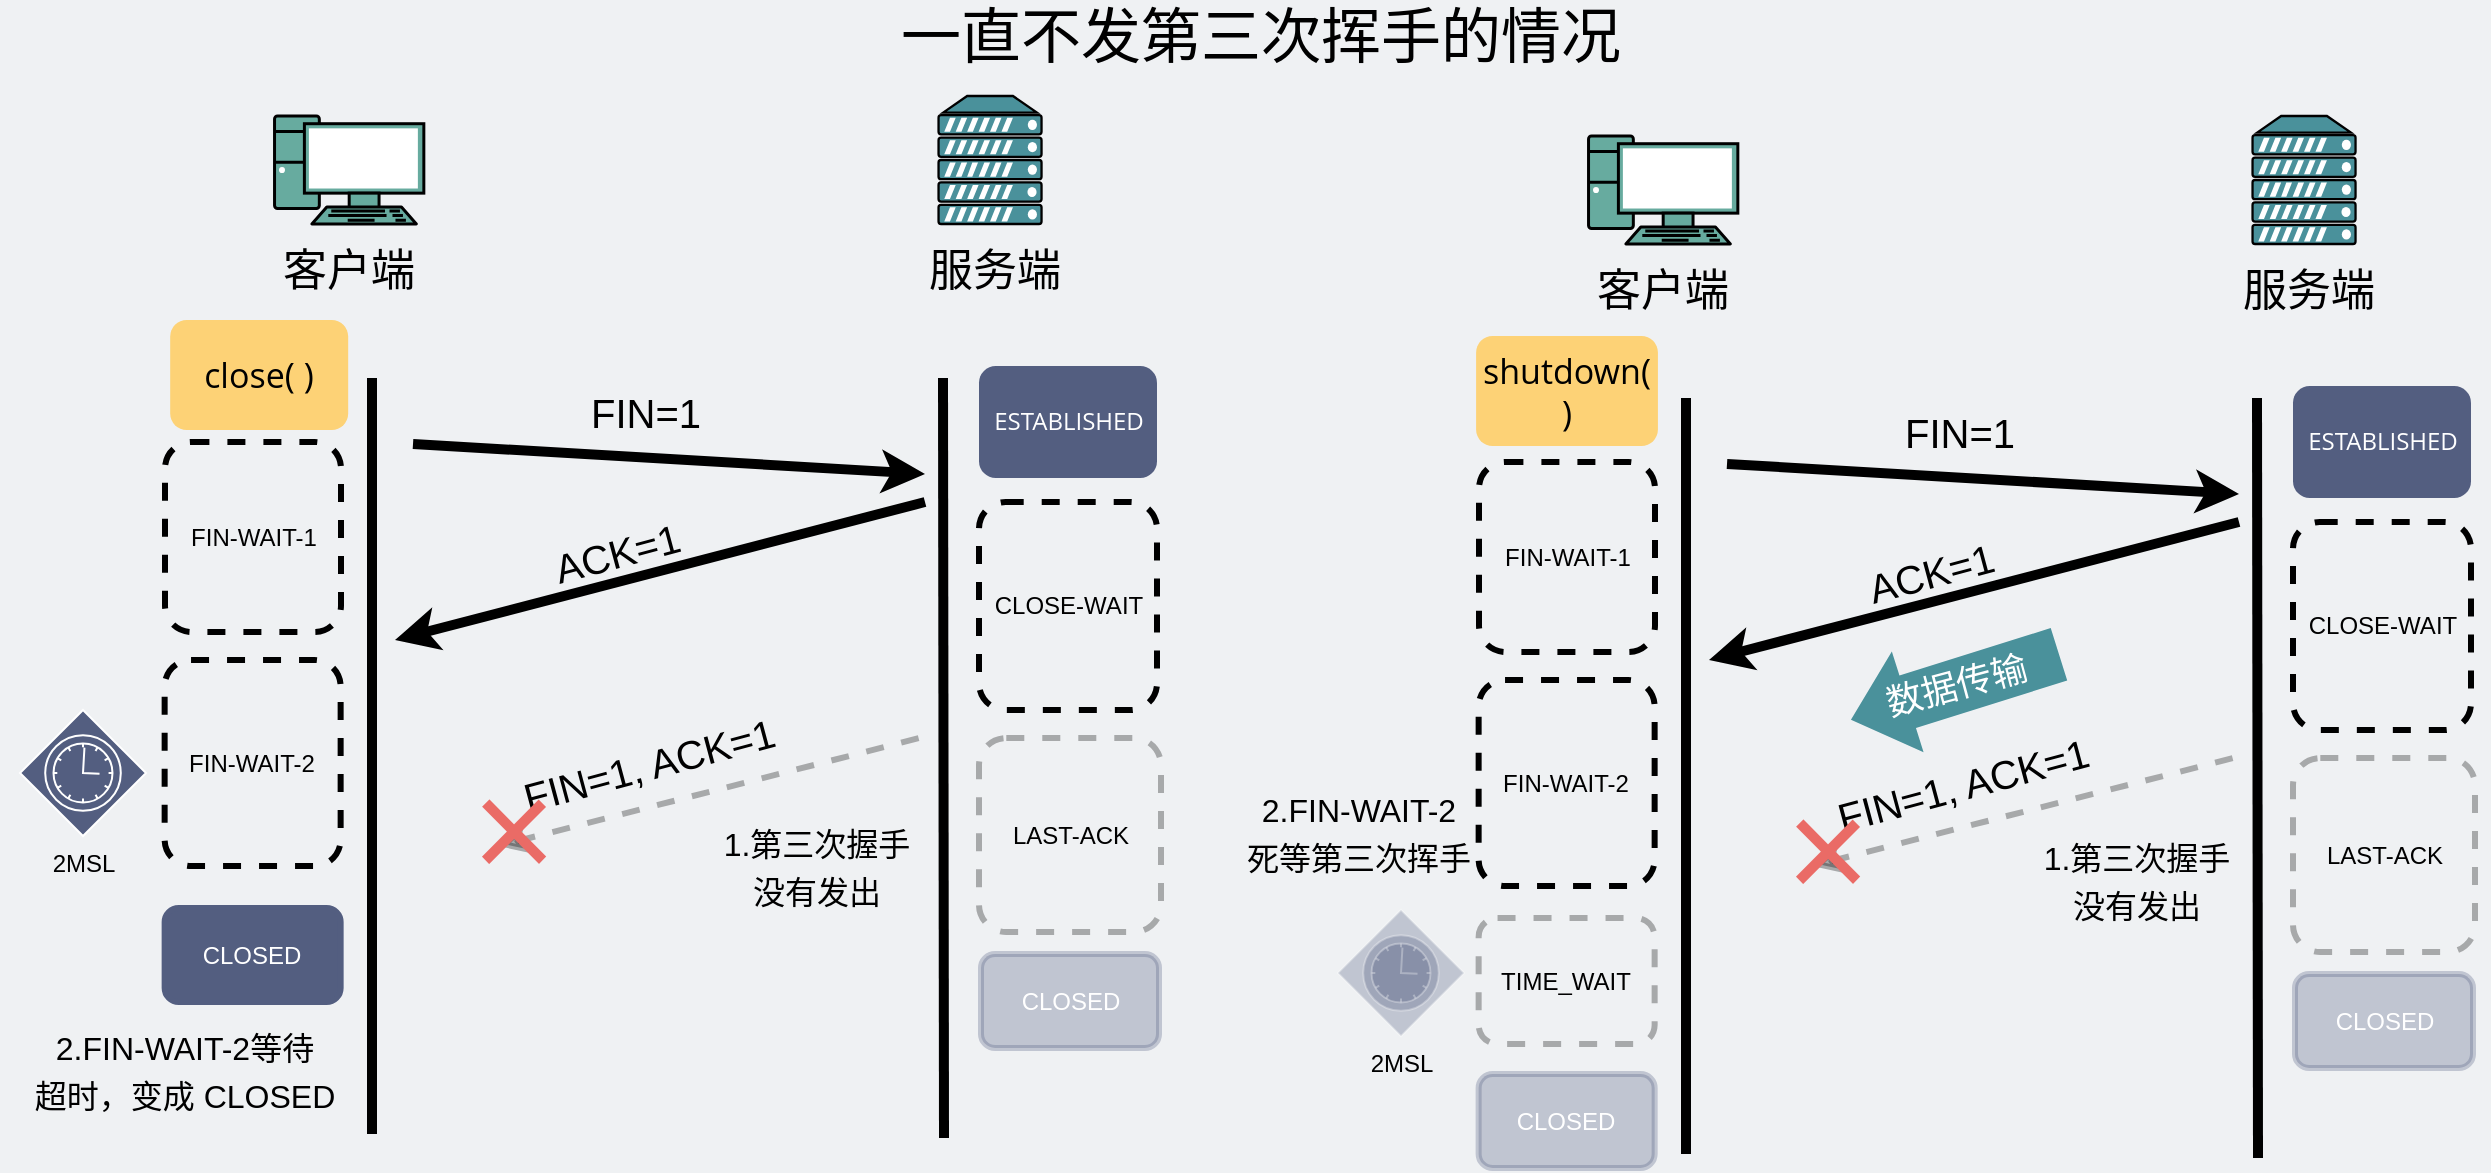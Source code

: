 <mxfile version="14.9.6" type="github">
  <diagram id="3228e29e-7158-1315-38df-8450db1d8a1d" name="Page-1">
    <mxGraphModel dx="1892" dy="386" grid="0" gridSize="10" guides="1" tooltips="1" connect="1" arrows="1" fold="1" page="1" pageScale="1" pageWidth="650" pageHeight="600" background="#EFF1F3" math="0" shadow="0">
      <root>
        <mxCell id="0" />
        <mxCell id="1" parent="0" />
        <mxCell id="_KJd5dzx4qh3lxpyMWcO-2" value="" style="fontColor=#0066CC;verticalAlign=top;verticalLabelPosition=bottom;labelPosition=center;align=center;html=1;outlineConnect=0;gradientColor=none;gradientDirection=north;strokeWidth=2;shape=mxgraph.networks.pc;fillColor=#67AB9F;fontSize=30;" parent="1" vertex="1">
          <mxGeometry x="148.27" y="668" width="74.65" height="54" as="geometry" />
        </mxCell>
        <mxCell id="T-5VQnCJckOgUX1Wp16H-28" value="客户端" style="text;html=1;strokeColor=none;fillColor=none;align=center;verticalAlign=middle;whiteSpace=wrap;rounded=0;fontSize=22;" parent="1" vertex="1">
          <mxGeometry x="96.09" y="736" width="179" height="20" as="geometry" />
        </mxCell>
        <mxCell id="aH1-eks404bDhsACtXEq-2" value="" style="fontColor=#0066CC;verticalAlign=top;verticalLabelPosition=bottom;labelPosition=center;align=center;html=1;outlineConnect=0;gradientColor=none;gradientDirection=north;strokeWidth=2;shape=mxgraph.networks.server;fillColor=#4A919B;" parent="1" vertex="1">
          <mxGeometry x="480.27" y="658" width="51.5" height="64" as="geometry" />
        </mxCell>
        <mxCell id="aH1-eks404bDhsACtXEq-3" value="服务端" style="text;html=1;strokeColor=none;fillColor=none;align=center;verticalAlign=middle;whiteSpace=wrap;rounded=0;fontSize=22;" parent="1" vertex="1">
          <mxGeometry x="419.27" y="736" width="179" height="20" as="geometry" />
        </mxCell>
        <mxCell id="aH1-eks404bDhsACtXEq-4" value="&lt;span style=&quot;font-size: 30px&quot;&gt;一直不发第三次挥手的情况&lt;/span&gt;" style="text;html=1;strokeColor=none;fillColor=none;align=center;verticalAlign=middle;whiteSpace=wrap;rounded=0;" parent="1" vertex="1">
          <mxGeometry x="443.5" y="614" width="395" height="28" as="geometry" />
        </mxCell>
        <mxCell id="aH1-eks404bDhsACtXEq-7" value="" style="endArrow=none;html=1;strokeWidth=5;" parent="1" edge="1">
          <mxGeometry width="50" height="50" relative="1" as="geometry">
            <mxPoint x="197" y="1177" as="sourcePoint" />
            <mxPoint x="197" y="799" as="targetPoint" />
          </mxGeometry>
        </mxCell>
        <mxCell id="aH1-eks404bDhsACtXEq-10" value="" style="endArrow=classic;html=1;strokeWidth=5;fontSize=20;" parent="1" edge="1">
          <mxGeometry width="50" height="50" relative="1" as="geometry">
            <mxPoint x="217.5" y="832" as="sourcePoint" />
            <mxPoint x="473.5" y="847" as="targetPoint" />
          </mxGeometry>
        </mxCell>
        <mxCell id="aH1-eks404bDhsACtXEq-11" value="FIN=1" style="text;html=1;strokeColor=none;fillColor=none;align=center;verticalAlign=middle;whiteSpace=wrap;rounded=0;fontSize=20;" parent="1" vertex="1">
          <mxGeometry x="287.5" y="805" width="92" height="21" as="geometry" />
        </mxCell>
        <mxCell id="aH1-eks404bDhsACtXEq-12" value="" style="endArrow=none;html=1;strokeWidth=5;startArrow=classic;startFill=1;endFill=0;" parent="1" edge="1">
          <mxGeometry width="50" height="50" relative="1" as="geometry">
            <mxPoint x="208.5" y="930" as="sourcePoint" />
            <mxPoint x="473.5" y="861" as="targetPoint" />
          </mxGeometry>
        </mxCell>
        <mxCell id="aH1-eks404bDhsACtXEq-16" value="FIN-WAIT-1" style="rounded=1;whiteSpace=wrap;html=1;strokeColor=#000000;fillColor=none;dashed=1;strokeWidth=3;" parent="1" vertex="1">
          <mxGeometry x="93.5" y="831" width="88" height="95" as="geometry" />
        </mxCell>
        <mxCell id="aH1-eks404bDhsACtXEq-17" value="&lt;span style=&quot;font-family: &amp;quot;open sans&amp;quot; , &amp;quot;clear sans&amp;quot; , &amp;quot;helvetica neue&amp;quot; , &amp;quot;helvetica&amp;quot; , &amp;quot;arial&amp;quot; , sans-serif&quot;&gt;&lt;font style=&quot;font-size: 12px&quot;&gt;ESTABLISHED&lt;/font&gt;&lt;/span&gt;" style="rounded=1;whiteSpace=wrap;html=1;dashed=1;strokeWidth=3;strokeColor=none;fillColor=#535E80;fontColor=#FFFFFF;" parent="1" vertex="1">
          <mxGeometry x="500.5" y="793" width="89" height="56" as="geometry" />
        </mxCell>
        <mxCell id="aH1-eks404bDhsACtXEq-18" value="&lt;span&gt;CLOSE-WAIT&lt;/span&gt;" style="rounded=1;whiteSpace=wrap;html=1;strokeColor=#000000;dashed=1;strokeWidth=3;fillColor=none;" parent="1" vertex="1">
          <mxGeometry x="500.5" y="861" width="89" height="104" as="geometry" />
        </mxCell>
        <mxCell id="aH1-eks404bDhsACtXEq-19" value="LAST-ACK" style="rounded=1;whiteSpace=wrap;html=1;strokeColor=#000000;fillColor=none;dashed=1;strokeWidth=3;opacity=30;" parent="1" vertex="1">
          <mxGeometry x="500.5" y="979" width="91" height="97" as="geometry" />
        </mxCell>
        <mxCell id="aH1-eks404bDhsACtXEq-21" value="FIN-WAIT-2" style="rounded=1;whiteSpace=wrap;html=1;strokeColor=#000000;dashed=1;strokeWidth=3;fillColor=none;" parent="1" vertex="1">
          <mxGeometry x="93.32" y="940" width="88" height="103" as="geometry" />
        </mxCell>
        <mxCell id="aH1-eks404bDhsACtXEq-22" value="ACK=1" style="text;html=1;strokeColor=none;fillColor=none;align=center;verticalAlign=middle;whiteSpace=wrap;rounded=0;fontSize=20;rotation=-15;" parent="1" vertex="1">
          <mxGeometry x="185.09" y="869.92" width="269" height="32" as="geometry" />
        </mxCell>
        <mxCell id="YXoqQ_mGJv7HDvLP6CB5-1" value="" style="endArrow=none;html=1;strokeWidth=5;" parent="1" edge="1">
          <mxGeometry width="50" height="50" relative="1" as="geometry">
            <mxPoint x="483" y="1179" as="sourcePoint" />
            <mxPoint x="482.5" y="799" as="targetPoint" />
          </mxGeometry>
        </mxCell>
        <mxCell id="CZwPZS3a3ZRwMsVz8uld-1" value="" style="endArrow=none;html=1;strokeWidth=3;startArrow=classic;startFill=1;endFill=0;dashed=1;opacity=30;" parent="1" edge="1">
          <mxGeometry width="50" height="50" relative="1" as="geometry">
            <mxPoint x="260" y="1033" as="sourcePoint" />
            <mxPoint x="474.5" y="978" as="targetPoint" />
          </mxGeometry>
        </mxCell>
        <mxCell id="CZwPZS3a3ZRwMsVz8uld-3" value="FIN=1, ACK=1" style="text;html=1;strokeColor=none;fillColor=none;align=center;verticalAlign=middle;whiteSpace=wrap;rounded=0;fontSize=20;rotation=-15;" parent="1" vertex="1">
          <mxGeometry x="201" y="976" width="269" height="32" as="geometry" />
        </mxCell>
        <mxCell id="CZwPZS3a3ZRwMsVz8uld-5" value="&lt;font color=&quot;#ffffff&quot;&gt;CLOSED&lt;/font&gt;" style="rounded=1;whiteSpace=wrap;html=1;strokeWidth=3;strokeColor=#535E80;fillColor=#535E80;" parent="1" vertex="1">
          <mxGeometry x="93.32" y="1064" width="88" height="47" as="geometry" />
        </mxCell>
        <mxCell id="CZwPZS3a3ZRwMsVz8uld-6" value="&lt;font color=&quot;#ffffff&quot;&gt;CLOSED&lt;/font&gt;" style="rounded=1;whiteSpace=wrap;html=1;strokeWidth=3;strokeColor=#535E80;fillColor=#535E80;opacity=30;" parent="1" vertex="1">
          <mxGeometry x="501.5" y="1087" width="89" height="47" as="geometry" />
        </mxCell>
        <mxCell id="CZwPZS3a3ZRwMsVz8uld-7" value="" style="points=[[0.25,0.25,0],[0.5,0,0],[0.75,0.25,0],[1,0.5,0],[0.75,0.75,0],[0.5,1,0],[0.25,0.75,0],[0,0.5,0]];shape=mxgraph.bpmn.gateway2;html=1;verticalLabelPosition=bottom;labelBackgroundColor=#ffffff;verticalAlign=top;align=center;perimeter=rhombusPerimeter;outlineConnect=0;outline=standard;symbol=timer;fillColor=#535E80;strokeColor=#FFFFFF;" parent="1" vertex="1">
          <mxGeometry x="21" y="965" width="63" height="63" as="geometry" />
        </mxCell>
        <mxCell id="CZwPZS3a3ZRwMsVz8uld-8" value="2MSL" style="text;html=1;strokeColor=none;fillColor=none;align=center;verticalAlign=middle;whiteSpace=wrap;rounded=0;" parent="1" vertex="1">
          <mxGeometry x="32.5" y="1032" width="40" height="20" as="geometry" />
        </mxCell>
        <mxCell id="620c4s5pLBTuJ2dwkKwi-3" value="&lt;span style=&quot;font-family: &amp;#34;open sans&amp;#34; , &amp;#34;clear sans&amp;#34; , &amp;#34;helvetica neue&amp;#34; , &amp;#34;helvetica&amp;#34; , &amp;#34;arial&amp;#34; , sans-serif&quot;&gt;&lt;font&gt;&lt;font style=&quot;font-size: 17px&quot;&gt;close( )&lt;/font&gt;&lt;br&gt;&lt;/font&gt;&lt;/span&gt;" style="rounded=1;whiteSpace=wrap;html=1;dashed=1;strokeWidth=3;strokeColor=none;fillColor=#FDD276;" parent="1" vertex="1">
          <mxGeometry x="96.09" y="770" width="89" height="55" as="geometry" />
        </mxCell>
        <mxCell id="1dWW6wGH6WIk6x0DDNvy-1" value="&lt;font style=&quot;font-size: 72px&quot; color=&quot;#ea6b66&quot;&gt;×&lt;/font&gt;" style="text;html=1;strokeColor=none;fillColor=none;align=center;verticalAlign=middle;whiteSpace=wrap;rounded=0;opacity=30;" parent="1" vertex="1">
          <mxGeometry x="247.5" y="1015" width="40" height="20" as="geometry" />
        </mxCell>
        <mxCell id="_vr0naVQsVy4s_z6ZWFj-1" value="&lt;font style=&quot;font-size: 16px&quot;&gt;1.第三次握手&lt;br&gt;没有发出&lt;/font&gt;" style="text;html=1;strokeColor=none;fillColor=none;align=center;verticalAlign=middle;whiteSpace=wrap;rounded=0;fontSize=20;rotation=0;" vertex="1" parent="1">
          <mxGeometry x="345" y="1026" width="149" height="32" as="geometry" />
        </mxCell>
        <mxCell id="_vr0naVQsVy4s_z6ZWFj-2" value="&lt;font style=&quot;font-size: 16px&quot;&gt;2.FIN-WAIT-2等待&lt;br&gt;超时，变成 CLOSED&lt;/font&gt;" style="text;html=1;strokeColor=none;fillColor=none;align=center;verticalAlign=middle;whiteSpace=wrap;rounded=0;fontSize=20;rotation=0;" vertex="1" parent="1">
          <mxGeometry x="11" y="1113" width="185" height="62" as="geometry" />
        </mxCell>
        <mxCell id="_vr0naVQsVy4s_z6ZWFj-3" value="" style="shape=flexArrow;endArrow=classic;html=1;fontColor=#FFFFFF;gradientColor=none;endWidth=24.382;endSize=9.583;width=27.5;strokeColor=none;fillColor=#4A919B;" edge="1" parent="1">
          <mxGeometry width="50" height="50" relative="1" as="geometry">
            <mxPoint x="1040.96" y="937" as="sourcePoint" />
            <mxPoint x="936" y="970" as="targetPoint" />
          </mxGeometry>
        </mxCell>
        <mxCell id="_vr0naVQsVy4s_z6ZWFj-4" value="" style="fontColor=#0066CC;verticalAlign=top;verticalLabelPosition=bottom;labelPosition=center;align=center;html=1;outlineConnect=0;gradientColor=none;gradientDirection=north;strokeWidth=2;shape=mxgraph.networks.pc;fillColor=#67AB9F;fontSize=30;" vertex="1" parent="1">
          <mxGeometry x="805.27" y="678" width="74.65" height="54" as="geometry" />
        </mxCell>
        <mxCell id="_vr0naVQsVy4s_z6ZWFj-5" value="客户端" style="text;html=1;strokeColor=none;fillColor=none;align=center;verticalAlign=middle;whiteSpace=wrap;rounded=0;fontSize=22;" vertex="1" parent="1">
          <mxGeometry x="753.09" y="746" width="179" height="20" as="geometry" />
        </mxCell>
        <mxCell id="_vr0naVQsVy4s_z6ZWFj-6" value="" style="fontColor=#0066CC;verticalAlign=top;verticalLabelPosition=bottom;labelPosition=center;align=center;html=1;outlineConnect=0;gradientColor=none;gradientDirection=north;strokeWidth=2;shape=mxgraph.networks.server;fillColor=#4A919B;" vertex="1" parent="1">
          <mxGeometry x="1137.27" y="668" width="51.5" height="64" as="geometry" />
        </mxCell>
        <mxCell id="_vr0naVQsVy4s_z6ZWFj-7" value="服务端" style="text;html=1;strokeColor=none;fillColor=none;align=center;verticalAlign=middle;whiteSpace=wrap;rounded=0;fontSize=22;" vertex="1" parent="1">
          <mxGeometry x="1076.27" y="746" width="179" height="20" as="geometry" />
        </mxCell>
        <mxCell id="_vr0naVQsVy4s_z6ZWFj-8" value="" style="endArrow=none;html=1;strokeWidth=5;" edge="1" parent="1">
          <mxGeometry width="50" height="50" relative="1" as="geometry">
            <mxPoint x="854" y="1187" as="sourcePoint" />
            <mxPoint x="854" y="809" as="targetPoint" />
          </mxGeometry>
        </mxCell>
        <mxCell id="_vr0naVQsVy4s_z6ZWFj-9" value="" style="endArrow=classic;html=1;strokeWidth=5;fontSize=20;" edge="1" parent="1">
          <mxGeometry width="50" height="50" relative="1" as="geometry">
            <mxPoint x="874.5" y="842" as="sourcePoint" />
            <mxPoint x="1130.5" y="857" as="targetPoint" />
          </mxGeometry>
        </mxCell>
        <mxCell id="_vr0naVQsVy4s_z6ZWFj-10" value="FIN=1" style="text;html=1;strokeColor=none;fillColor=none;align=center;verticalAlign=middle;whiteSpace=wrap;rounded=0;fontSize=20;" vertex="1" parent="1">
          <mxGeometry x="944.5" y="815" width="92" height="21" as="geometry" />
        </mxCell>
        <mxCell id="_vr0naVQsVy4s_z6ZWFj-11" value="" style="endArrow=none;html=1;strokeWidth=5;startArrow=classic;startFill=1;endFill=0;" edge="1" parent="1">
          <mxGeometry width="50" height="50" relative="1" as="geometry">
            <mxPoint x="865.5" y="940" as="sourcePoint" />
            <mxPoint x="1130.5" y="871" as="targetPoint" />
          </mxGeometry>
        </mxCell>
        <mxCell id="_vr0naVQsVy4s_z6ZWFj-12" value="FIN-WAIT-1" style="rounded=1;whiteSpace=wrap;html=1;strokeColor=#000000;fillColor=none;dashed=1;strokeWidth=3;" vertex="1" parent="1">
          <mxGeometry x="750.5" y="841" width="88" height="95" as="geometry" />
        </mxCell>
        <mxCell id="_vr0naVQsVy4s_z6ZWFj-13" value="&lt;span style=&quot;font-family: &amp;quot;open sans&amp;quot; , &amp;quot;clear sans&amp;quot; , &amp;quot;helvetica neue&amp;quot; , &amp;quot;helvetica&amp;quot; , &amp;quot;arial&amp;quot; , sans-serif&quot;&gt;&lt;font style=&quot;font-size: 12px&quot;&gt;ESTABLISHED&lt;/font&gt;&lt;/span&gt;" style="rounded=1;whiteSpace=wrap;html=1;dashed=1;strokeWidth=3;strokeColor=none;fillColor=#535E80;fontColor=#FFFFFF;" vertex="1" parent="1">
          <mxGeometry x="1157.5" y="803" width="89" height="56" as="geometry" />
        </mxCell>
        <mxCell id="_vr0naVQsVy4s_z6ZWFj-14" value="&lt;span&gt;CLOSE-WAIT&lt;/span&gt;" style="rounded=1;whiteSpace=wrap;html=1;strokeColor=#000000;dashed=1;strokeWidth=3;fillColor=none;" vertex="1" parent="1">
          <mxGeometry x="1157.5" y="871" width="89" height="104" as="geometry" />
        </mxCell>
        <mxCell id="_vr0naVQsVy4s_z6ZWFj-15" value="LAST-ACK" style="rounded=1;whiteSpace=wrap;html=1;strokeColor=#000000;fillColor=none;dashed=1;strokeWidth=3;opacity=30;" vertex="1" parent="1">
          <mxGeometry x="1157.5" y="989" width="91" height="97" as="geometry" />
        </mxCell>
        <mxCell id="_vr0naVQsVy4s_z6ZWFj-16" value="FIN-WAIT-2" style="rounded=1;whiteSpace=wrap;html=1;strokeColor=#000000;dashed=1;strokeWidth=3;fillColor=none;" vertex="1" parent="1">
          <mxGeometry x="750.32" y="950" width="88" height="103" as="geometry" />
        </mxCell>
        <mxCell id="_vr0naVQsVy4s_z6ZWFj-17" value="ACK=1" style="text;html=1;strokeColor=none;fillColor=none;align=center;verticalAlign=middle;whiteSpace=wrap;rounded=0;fontSize=20;rotation=-15;" vertex="1" parent="1">
          <mxGeometry x="842.09" y="879.92" width="269" height="32" as="geometry" />
        </mxCell>
        <mxCell id="_vr0naVQsVy4s_z6ZWFj-18" value="" style="endArrow=none;html=1;strokeWidth=5;" edge="1" parent="1">
          <mxGeometry width="50" height="50" relative="1" as="geometry">
            <mxPoint x="1140" y="1189" as="sourcePoint" />
            <mxPoint x="1139.5" y="809" as="targetPoint" />
          </mxGeometry>
        </mxCell>
        <mxCell id="_vr0naVQsVy4s_z6ZWFj-19" value="" style="endArrow=none;html=1;strokeWidth=3;startArrow=classic;startFill=1;endFill=0;dashed=1;opacity=30;" edge="1" parent="1">
          <mxGeometry width="50" height="50" relative="1" as="geometry">
            <mxPoint x="917" y="1043" as="sourcePoint" />
            <mxPoint x="1131.5" y="988" as="targetPoint" />
          </mxGeometry>
        </mxCell>
        <mxCell id="_vr0naVQsVy4s_z6ZWFj-20" value="FIN=1, ACK=1" style="text;html=1;strokeColor=none;fillColor=none;align=center;verticalAlign=middle;whiteSpace=wrap;rounded=0;fontSize=20;rotation=-15;" vertex="1" parent="1">
          <mxGeometry x="858" y="986" width="269" height="32" as="geometry" />
        </mxCell>
        <mxCell id="_vr0naVQsVy4s_z6ZWFj-21" value="TIME_WAIT" style="rounded=1;whiteSpace=wrap;html=1;strokeColor=#000000;fillColor=none;dashed=1;strokeWidth=3;opacity=30;" vertex="1" parent="1">
          <mxGeometry x="750.32" y="1069" width="88" height="63" as="geometry" />
        </mxCell>
        <mxCell id="_vr0naVQsVy4s_z6ZWFj-22" value="&lt;font color=&quot;#ffffff&quot;&gt;CLOSED&lt;/font&gt;" style="rounded=1;whiteSpace=wrap;html=1;strokeWidth=3;strokeColor=#535E80;fillColor=#535E80;opacity=30;" vertex="1" parent="1">
          <mxGeometry x="750.32" y="1147" width="88" height="47" as="geometry" />
        </mxCell>
        <mxCell id="_vr0naVQsVy4s_z6ZWFj-23" value="&lt;font color=&quot;#ffffff&quot;&gt;CLOSED&lt;/font&gt;" style="rounded=1;whiteSpace=wrap;html=1;strokeWidth=3;strokeColor=#535E80;fillColor=#535E80;opacity=30;" vertex="1" parent="1">
          <mxGeometry x="1158.5" y="1097" width="89" height="47" as="geometry" />
        </mxCell>
        <mxCell id="_vr0naVQsVy4s_z6ZWFj-24" value="" style="points=[[0.25,0.25,0],[0.5,0,0],[0.75,0.25,0],[1,0.5,0],[0.75,0.75,0],[0.5,1,0],[0.25,0.75,0],[0,0.5,0]];shape=mxgraph.bpmn.gateway2;html=1;verticalLabelPosition=bottom;labelBackgroundColor=#ffffff;verticalAlign=top;align=center;perimeter=rhombusPerimeter;outlineConnect=0;outline=standard;symbol=timer;fillColor=#535E80;strokeColor=#FFFFFF;opacity=30;" vertex="1" parent="1">
          <mxGeometry x="680" y="1065" width="63" height="63" as="geometry" />
        </mxCell>
        <mxCell id="_vr0naVQsVy4s_z6ZWFj-25" value="2MSL" style="text;html=1;strokeColor=none;fillColor=none;align=center;verticalAlign=middle;whiteSpace=wrap;rounded=0;opacity=30;" vertex="1" parent="1">
          <mxGeometry x="691.5" y="1132" width="40" height="20" as="geometry" />
        </mxCell>
        <mxCell id="_vr0naVQsVy4s_z6ZWFj-26" value="&lt;span style=&quot;font-family: &amp;#34;open sans&amp;#34; , &amp;#34;clear sans&amp;#34; , &amp;#34;helvetica neue&amp;#34; , &amp;#34;helvetica&amp;#34; , &amp;#34;arial&amp;#34; , sans-serif&quot;&gt;&lt;font&gt;&lt;font style=&quot;font-size: 17px&quot;&gt;shutdown( )&lt;/font&gt;&lt;br&gt;&lt;/font&gt;&lt;/span&gt;" style="rounded=1;whiteSpace=wrap;html=1;dashed=1;strokeWidth=3;strokeColor=none;fillColor=#FDD276;" vertex="1" parent="1">
          <mxGeometry x="749.05" y="778" width="90.91" height="55" as="geometry" />
        </mxCell>
        <mxCell id="_vr0naVQsVy4s_z6ZWFj-27" value="&lt;font style=&quot;font-size: 18px&quot;&gt;数据传输&lt;/font&gt;" style="text;html=1;strokeColor=none;fillColor=none;align=center;verticalAlign=middle;whiteSpace=wrap;rounded=0;fontColor=#FFFFFF;rotation=-15;" vertex="1" parent="1">
          <mxGeometry x="950" y="943" width="79" height="20" as="geometry" />
        </mxCell>
        <mxCell id="_vr0naVQsVy4s_z6ZWFj-28" value="&lt;font style=&quot;font-size: 72px&quot; color=&quot;#ea6b66&quot;&gt;×&lt;/font&gt;" style="text;html=1;strokeColor=none;fillColor=none;align=center;verticalAlign=middle;whiteSpace=wrap;rounded=0;" vertex="1" parent="1">
          <mxGeometry x="904.5" y="1025" width="40" height="20" as="geometry" />
        </mxCell>
        <mxCell id="_vr0naVQsVy4s_z6ZWFj-30" value="&lt;font style=&quot;font-size: 16px&quot;&gt;1.第三次握手&lt;br&gt;没有发出&lt;/font&gt;" style="text;html=1;strokeColor=none;fillColor=none;align=center;verticalAlign=middle;whiteSpace=wrap;rounded=0;fontSize=20;rotation=0;" vertex="1" parent="1">
          <mxGeometry x="1005" y="1033" width="149" height="32" as="geometry" />
        </mxCell>
        <mxCell id="_vr0naVQsVy4s_z6ZWFj-31" value="&lt;font style=&quot;font-size: 16px&quot;&gt;2.FIN-WAIT-2 &lt;br&gt;死等第三次挥手&lt;/font&gt;" style="text;html=1;strokeColor=none;fillColor=none;align=center;verticalAlign=middle;whiteSpace=wrap;rounded=0;fontSize=20;rotation=0;" vertex="1" parent="1">
          <mxGeometry x="598.27" y="994" width="185" height="62" as="geometry" />
        </mxCell>
      </root>
    </mxGraphModel>
  </diagram>
</mxfile>
